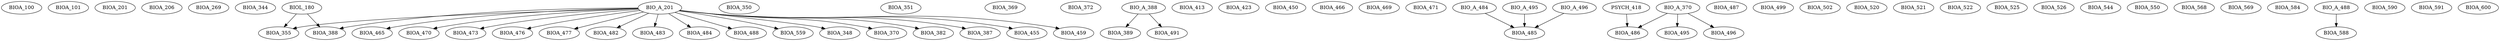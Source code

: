 digraph G {
    BIOA_100;
    BIOA_101;
    BIOA_201;
    BIOA_206;
    BIOA_269;
    BIOA_344;
    edge [color=black];
    BIO_A_201 -> BIOA_348;
    BIOA_350;
    BIOA_351;
    edge [color=black];
    BIO_A_201 -> BIOA_355;
    BIOL_180 -> BIOA_355;
    BIOA_369;
    edge [color=black];
    BIO_A_201 -> BIOA_370;
    BIOA_372;
    edge [color=black];
    BIO_A_201 -> BIOA_382;
    edge [color=black];
    BIO_A_201 -> BIOA_387;
    edge [color=black];
    BIO_A_201 -> BIOA_388;
    BIOL_180 -> BIOA_388;
    edge [color=black];
    BIO_A_388 -> BIOA_389;
    BIOA_413;
    BIOA_423;
    BIOA_450;
    edge [color=black];
    BIO_A_201 -> BIOA_455;
    edge [color=black];
    BIO_A_201 -> BIOA_459;
    edge [color=black];
    BIO_A_201 -> BIOA_465;
    BIOA_466;
    BIOA_469;
    edge [color=black];
    BIO_A_201 -> BIOA_470;
    BIOA_471;
    edge [color=black];
    BIO_A_201 -> BIOA_473;
    edge [color=black];
    BIO_A_201 -> BIOA_476;
    edge [color=black];
    BIO_A_201 -> BIOA_477;
    edge [color=black];
    BIO_A_201 -> BIOA_482;
    edge [color=black];
    BIO_A_201 -> BIOA_483;
    edge [color=black];
    BIO_A_201 -> BIOA_484;
    edge [color=black];
    BIO_A_484 -> BIOA_485;
    BIO_A_495 -> BIOA_485;
    BIO_A_496 -> BIOA_485;
    edge [color=black];
    BIO_A_370 -> BIOA_486;
    PSYCH_418 -> BIOA_486;
    BIOA_487;
    edge [color=black];
    BIO_A_201 -> BIOA_488;
    edge [color=black];
    BIO_A_388 -> BIOA_491;
    edge [color=black];
    BIO_A_370 -> BIOA_495;
    edge [color=black];
    BIO_A_370 -> BIOA_496;
    BIOA_499;
    BIOA_502;
    BIOA_520;
    BIOA_521;
    BIOA_522;
    BIOA_525;
    BIOA_526;
    BIOA_544;
    BIOA_550;
    edge [color=black];
    BIO_A_201 -> BIOA_559;
    BIOA_568;
    BIOA_569;
    BIOA_584;
    edge [color=black];
    BIO_A_488 -> BIOA_588;
    BIOA_590;
    BIOA_591;
    BIOA_600;
}
